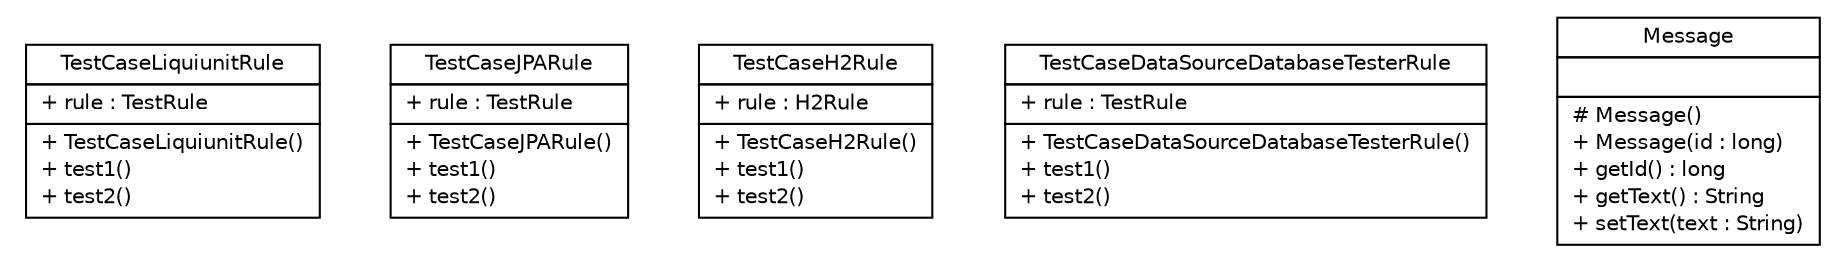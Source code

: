 #!/usr/local/bin/dot
#
# Class diagram 
# Generated by UMLGraph version R5_6-24-gf6e263 (http://www.umlgraph.org/)
#

digraph G {
	edge [fontname="Helvetica",fontsize=10,labelfontname="Helvetica",labelfontsize=10];
	node [fontname="Helvetica",fontsize=10,shape=plaintext];
	nodesep=0.25;
	ranksep=0.5;
	// com.edugility.liquiunit.TestCaseLiquiunitRule
	c0 [label=<<table title="com.edugility.liquiunit.TestCaseLiquiunitRule" border="0" cellborder="1" cellspacing="0" cellpadding="2" port="p" href="./TestCaseLiquiunitRule.html">
		<tr><td><table border="0" cellspacing="0" cellpadding="1">
<tr><td align="center" balign="center"> TestCaseLiquiunitRule </td></tr>
		</table></td></tr>
		<tr><td><table border="0" cellspacing="0" cellpadding="1">
<tr><td align="left" balign="left"> + rule : TestRule </td></tr>
		</table></td></tr>
		<tr><td><table border="0" cellspacing="0" cellpadding="1">
<tr><td align="left" balign="left"> + TestCaseLiquiunitRule() </td></tr>
<tr><td align="left" balign="left"> + test1() </td></tr>
<tr><td align="left" balign="left"> + test2() </td></tr>
		</table></td></tr>
		</table>>, URL="./TestCaseLiquiunitRule.html", fontname="Helvetica", fontcolor="black", fontsize=10.0];
	// com.edugility.liquiunit.TestCaseJPARule
	c1 [label=<<table title="com.edugility.liquiunit.TestCaseJPARule" border="0" cellborder="1" cellspacing="0" cellpadding="2" port="p" href="./TestCaseJPARule.html">
		<tr><td><table border="0" cellspacing="0" cellpadding="1">
<tr><td align="center" balign="center"> TestCaseJPARule </td></tr>
		</table></td></tr>
		<tr><td><table border="0" cellspacing="0" cellpadding="1">
<tr><td align="left" balign="left"> + rule : TestRule </td></tr>
		</table></td></tr>
		<tr><td><table border="0" cellspacing="0" cellpadding="1">
<tr><td align="left" balign="left"> + TestCaseJPARule() </td></tr>
<tr><td align="left" balign="left"> + test1() </td></tr>
<tr><td align="left" balign="left"> + test2() </td></tr>
		</table></td></tr>
		</table>>, URL="./TestCaseJPARule.html", fontname="Helvetica", fontcolor="black", fontsize=10.0];
	// com.edugility.liquiunit.TestCaseH2Rule
	c2 [label=<<table title="com.edugility.liquiunit.TestCaseH2Rule" border="0" cellborder="1" cellspacing="0" cellpadding="2" port="p" href="./TestCaseH2Rule.html">
		<tr><td><table border="0" cellspacing="0" cellpadding="1">
<tr><td align="center" balign="center"> TestCaseH2Rule </td></tr>
		</table></td></tr>
		<tr><td><table border="0" cellspacing="0" cellpadding="1">
<tr><td align="left" balign="left"> + rule : H2Rule </td></tr>
		</table></td></tr>
		<tr><td><table border="0" cellspacing="0" cellpadding="1">
<tr><td align="left" balign="left"> + TestCaseH2Rule() </td></tr>
<tr><td align="left" balign="left"> + test1() </td></tr>
<tr><td align="left" balign="left"> + test2() </td></tr>
		</table></td></tr>
		</table>>, URL="./TestCaseH2Rule.html", fontname="Helvetica", fontcolor="black", fontsize=10.0];
	// com.edugility.liquiunit.TestCaseDataSourceDatabaseTesterRule
	c3 [label=<<table title="com.edugility.liquiunit.TestCaseDataSourceDatabaseTesterRule" border="0" cellborder="1" cellspacing="0" cellpadding="2" port="p" href="./TestCaseDataSourceDatabaseTesterRule.html">
		<tr><td><table border="0" cellspacing="0" cellpadding="1">
<tr><td align="center" balign="center"> TestCaseDataSourceDatabaseTesterRule </td></tr>
		</table></td></tr>
		<tr><td><table border="0" cellspacing="0" cellpadding="1">
<tr><td align="left" balign="left"> + rule : TestRule </td></tr>
		</table></td></tr>
		<tr><td><table border="0" cellspacing="0" cellpadding="1">
<tr><td align="left" balign="left"> + TestCaseDataSourceDatabaseTesterRule() </td></tr>
<tr><td align="left" balign="left"> + test1() </td></tr>
<tr><td align="left" balign="left"> + test2() </td></tr>
		</table></td></tr>
		</table>>, URL="./TestCaseDataSourceDatabaseTesterRule.html", fontname="Helvetica", fontcolor="black", fontsize=10.0];
	// com.edugility.liquiunit.Message
	c4 [label=<<table title="com.edugility.liquiunit.Message" border="0" cellborder="1" cellspacing="0" cellpadding="2" port="p" href="./Message.html">
		<tr><td><table border="0" cellspacing="0" cellpadding="1">
<tr><td align="center" balign="center"> Message </td></tr>
		</table></td></tr>
		<tr><td><table border="0" cellspacing="0" cellpadding="1">
<tr><td align="left" balign="left">  </td></tr>
		</table></td></tr>
		<tr><td><table border="0" cellspacing="0" cellpadding="1">
<tr><td align="left" balign="left"> # Message() </td></tr>
<tr><td align="left" balign="left"> + Message(id : long) </td></tr>
<tr><td align="left" balign="left"> + getId() : long </td></tr>
<tr><td align="left" balign="left"> + getText() : String </td></tr>
<tr><td align="left" balign="left"> + setText(text : String) </td></tr>
		</table></td></tr>
		</table>>, URL="./Message.html", fontname="Helvetica", fontcolor="black", fontsize=10.0];
}

